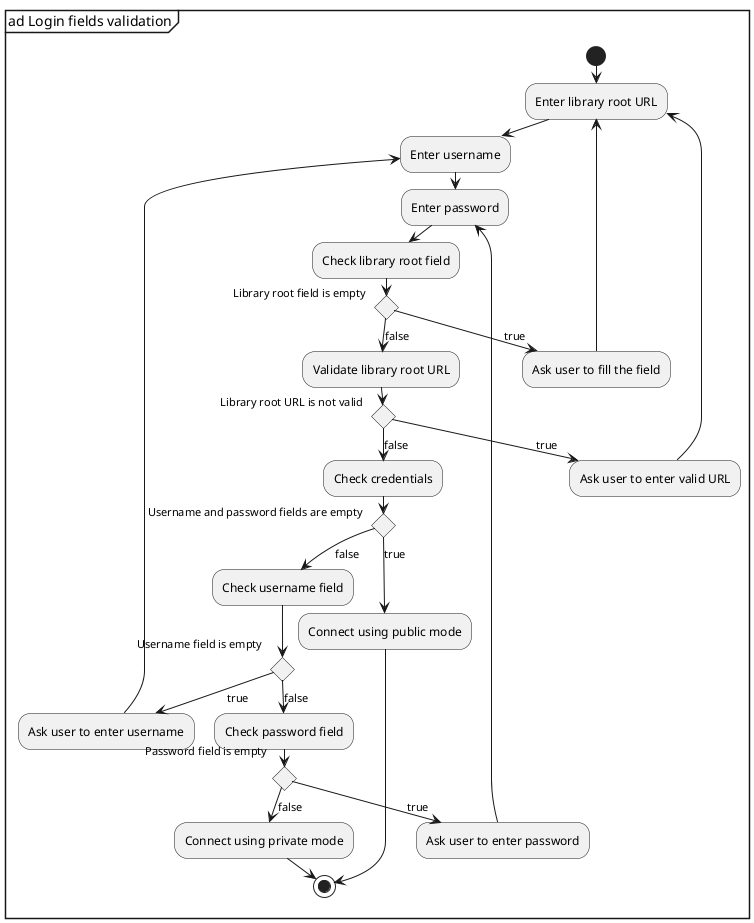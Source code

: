 @startuml

mainframe ad Login fields validation
'left to right direction
skinparam nodesep 20
skinparam ranksep 5

' Исправить на открытие экрана
(*) --> "Enter library root URL"
--> "Enter username"
--> "Enter password"

--> "Check library root field"

--> if "Library root field is empty" then
    -->[true] "Ask user to fill the field"
    --> "Enter library root URL"
else
    -->[false] "Validate library root URL"

    if "Library root URL is not valid" then
        -->[true] "Ask user to enter valid URL"
        --> "Enter library root URL"
    else
        -->[false] "Check credentials"
        if "Username and password fields are empty" then
            -->[true] "Connect using public mode"
            --> (*)
        else
            -->[false] "Check username field"
            if "Username field is empty"
                -->[true] "Ask user to enter username"
                --> "Enter username"
            else
                -->[false] "Check password field"
                if "Password field is empty" then
                    -->[true] "Ask user to enter password"
                    --> "Enter password"
                else
                    -->[false] "Connect using private mode"
                endif
            endif
        endif
    endif
endif




--> (*)






@enduml